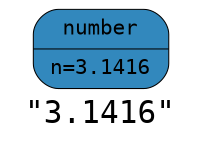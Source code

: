digraph {
    rankdir=TB
    compound=true
    fontname="Inconsolata, Consolas"
    fontsize=15
    margin="0,0"
    ranksep=0.3
    nodesep=1
    penwidth=0.5
    label = "\"3.1416\"";
    labelloc = b;
    
    node [fontname="Inconsolata, Consolas", fontsize=10, penwidth=0.5, colorscheme=spectral7]
    edge [fontname="Inconsolata, Consolas", fontsize=10, penwidth=0.5]
    
    {
        node [shape=Mrecord, fontsize=10, style=filled]
        n [fillcolor=7, label="{number|n=3.1416}"]
    }
}